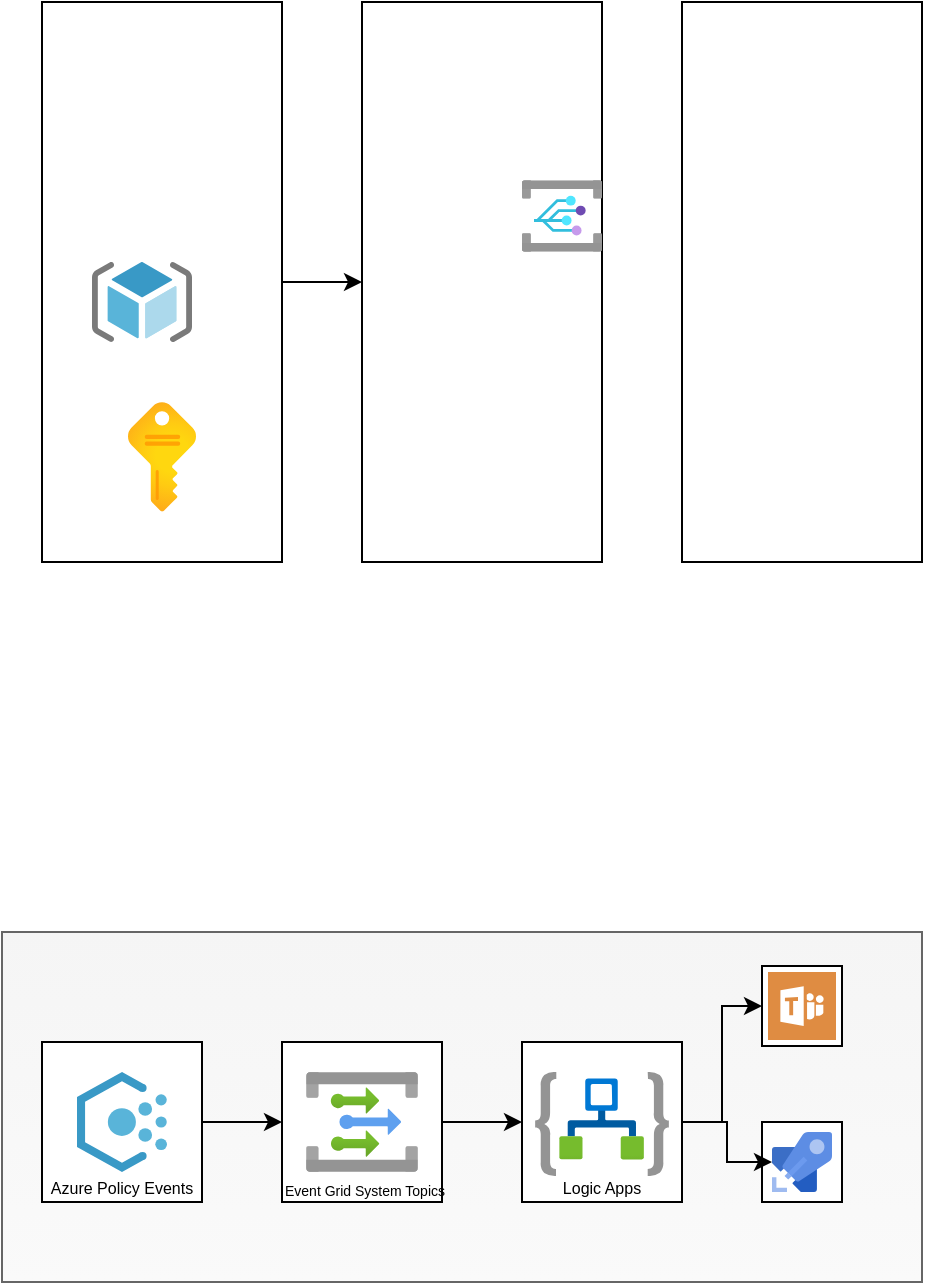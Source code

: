 <mxfile version="22.1.18" type="github">
  <diagram name="Page-1" id="4ATtiWjnrxQHAAU8MXNv">
    <mxGraphModel dx="818" dy="501" grid="1" gridSize="10" guides="1" tooltips="1" connect="1" arrows="1" fold="1" page="1" pageScale="1" pageWidth="827" pageHeight="1169" math="0" shadow="0">
      <root>
        <mxCell id="0" />
        <mxCell id="1" parent="0" />
        <mxCell id="-px85Gpe28mOgWc0AvZz-7" value="" style="edgeStyle=orthogonalEdgeStyle;rounded=0;orthogonalLoop=1;jettySize=auto;html=1;" parent="1" source="-px85Gpe28mOgWc0AvZz-1" target="-px85Gpe28mOgWc0AvZz-2" edge="1">
          <mxGeometry relative="1" as="geometry" />
        </mxCell>
        <mxCell id="-px85Gpe28mOgWc0AvZz-1" value="" style="rounded=0;whiteSpace=wrap;html=1;" parent="1" vertex="1">
          <mxGeometry x="240" y="120" width="120" height="280" as="geometry" />
        </mxCell>
        <mxCell id="-px85Gpe28mOgWc0AvZz-2" value="" style="rounded=0;whiteSpace=wrap;html=1;" parent="1" vertex="1">
          <mxGeometry x="400" y="120" width="120" height="280" as="geometry" />
        </mxCell>
        <mxCell id="-px85Gpe28mOgWc0AvZz-3" value="" style="rounded=0;whiteSpace=wrap;html=1;" parent="1" vertex="1">
          <mxGeometry x="560" y="120" width="120" height="280" as="geometry" />
        </mxCell>
        <mxCell id="-px85Gpe28mOgWc0AvZz-5" value="" style="image;sketch=0;aspect=fixed;html=1;points=[];align=center;fontSize=12;image=img/lib/mscae/ResourceGroup.svg;" parent="1" vertex="1">
          <mxGeometry x="265" y="250" width="50" height="40" as="geometry" />
        </mxCell>
        <mxCell id="-px85Gpe28mOgWc0AvZz-6" value="" style="image;aspect=fixed;html=1;points=[];align=center;fontSize=12;image=img/lib/azure2/general/Subscriptions.svg;" parent="1" vertex="1">
          <mxGeometry x="283" y="320" width="34" height="54.86" as="geometry" />
        </mxCell>
        <mxCell id="-px85Gpe28mOgWc0AvZz-8" value="" style="image;aspect=fixed;html=1;points=[];align=center;fontSize=12;image=img/lib/azure2/integration/Event_Grid_Subscriptions.svg;" parent="1" vertex="1">
          <mxGeometry x="480" y="209.09" width="40" height="35.82" as="geometry" />
        </mxCell>
        <mxCell id="-px85Gpe28mOgWc0AvZz-29" value="" style="rounded=0;whiteSpace=wrap;html=1;fillColor=#f5f5f5;fontColor=#333333;strokeColor=#666666;gradientColor=#FAFAFA;" parent="1" vertex="1">
          <mxGeometry x="220" y="585" width="460" height="175" as="geometry" />
        </mxCell>
        <mxCell id="-px85Gpe28mOgWc0AvZz-28" value="" style="group" parent="1" vertex="1" connectable="0">
          <mxGeometry x="235" y="602" width="405" height="126" as="geometry" />
        </mxCell>
        <mxCell id="-px85Gpe28mOgWc0AvZz-11" value="" style="rounded=0;whiteSpace=wrap;html=1;" parent="-px85Gpe28mOgWc0AvZz-28" vertex="1">
          <mxGeometry x="245" y="38" width="80" height="80" as="geometry" />
        </mxCell>
        <mxCell id="-px85Gpe28mOgWc0AvZz-21" style="edgeStyle=orthogonalEdgeStyle;rounded=0;orthogonalLoop=1;jettySize=auto;html=1;exitX=1;exitY=0.5;exitDx=0;exitDy=0;entryX=0;entryY=0.5;entryDx=0;entryDy=0;" parent="-px85Gpe28mOgWc0AvZz-28" source="-px85Gpe28mOgWc0AvZz-12" target="-px85Gpe28mOgWc0AvZz-11" edge="1">
          <mxGeometry relative="1" as="geometry" />
        </mxCell>
        <mxCell id="-px85Gpe28mOgWc0AvZz-12" value="" style="rounded=0;whiteSpace=wrap;html=1;" parent="-px85Gpe28mOgWc0AvZz-28" vertex="1">
          <mxGeometry x="125" y="38" width="80" height="80" as="geometry" />
        </mxCell>
        <mxCell id="-px85Gpe28mOgWc0AvZz-20" style="edgeStyle=orthogonalEdgeStyle;rounded=0;orthogonalLoop=1;jettySize=auto;html=1;exitX=1;exitY=0.5;exitDx=0;exitDy=0;entryX=0;entryY=0.5;entryDx=0;entryDy=0;" parent="-px85Gpe28mOgWc0AvZz-28" source="-px85Gpe28mOgWc0AvZz-13" target="-px85Gpe28mOgWc0AvZz-12" edge="1">
          <mxGeometry relative="1" as="geometry" />
        </mxCell>
        <mxCell id="-px85Gpe28mOgWc0AvZz-13" value="" style="rounded=0;whiteSpace=wrap;html=1;" parent="-px85Gpe28mOgWc0AvZz-28" vertex="1">
          <mxGeometry x="5" y="38" width="80" height="80" as="geometry" />
        </mxCell>
        <mxCell id="-px85Gpe28mOgWc0AvZz-4" value="" style="image;sketch=0;aspect=fixed;html=1;points=[];align=center;fontSize=12;image=img/lib/mscae/Policy.svg;" parent="-px85Gpe28mOgWc0AvZz-28" vertex="1">
          <mxGeometry x="22.5" y="53" width="45" height="50" as="geometry" />
        </mxCell>
        <mxCell id="-px85Gpe28mOgWc0AvZz-9" value="" style="image;aspect=fixed;html=1;points=[];align=center;fontSize=12;image=img/lib/azure2/integration/Event_Grid_Topics.svg;" parent="-px85Gpe28mOgWc0AvZz-28" vertex="1">
          <mxGeometry x="137.09" y="53" width="55.83" height="50" as="geometry" />
        </mxCell>
        <mxCell id="-px85Gpe28mOgWc0AvZz-10" value="" style="image;aspect=fixed;html=1;points=[];align=center;fontSize=12;image=img/lib/azure2/integration/Logic_Apps.svg;" parent="-px85Gpe28mOgWc0AvZz-28" vertex="1">
          <mxGeometry x="251.5" y="53" width="67" height="52" as="geometry" />
        </mxCell>
        <mxCell id="-px85Gpe28mOgWc0AvZz-14" value="" style="rounded=0;whiteSpace=wrap;html=1;" parent="-px85Gpe28mOgWc0AvZz-28" vertex="1">
          <mxGeometry x="365" width="40" height="40" as="geometry" />
        </mxCell>
        <mxCell id="-px85Gpe28mOgWc0AvZz-23" style="edgeStyle=orthogonalEdgeStyle;rounded=0;orthogonalLoop=1;jettySize=auto;html=1;exitX=1;exitY=0.5;exitDx=0;exitDy=0;entryX=0;entryY=0.5;entryDx=0;entryDy=0;" parent="-px85Gpe28mOgWc0AvZz-28" source="-px85Gpe28mOgWc0AvZz-11" target="-px85Gpe28mOgWc0AvZz-14" edge="1">
          <mxGeometry relative="1" as="geometry">
            <Array as="points">
              <mxPoint x="345" y="78" />
              <mxPoint x="345" y="20" />
            </Array>
          </mxGeometry>
        </mxCell>
        <mxCell id="-px85Gpe28mOgWc0AvZz-16" value="" style="rounded=0;whiteSpace=wrap;html=1;" parent="-px85Gpe28mOgWc0AvZz-28" vertex="1">
          <mxGeometry x="365" y="78" width="40" height="40" as="geometry" />
        </mxCell>
        <mxCell id="-px85Gpe28mOgWc0AvZz-17" value="" style="image;sketch=0;aspect=fixed;html=1;points=[];align=center;fontSize=12;image=img/lib/mscae/Azure_Pipelines.svg;" parent="-px85Gpe28mOgWc0AvZz-28" vertex="1">
          <mxGeometry x="370" y="83" width="30" height="30" as="geometry" />
        </mxCell>
        <mxCell id="-px85Gpe28mOgWc0AvZz-22" value="" style="edgeStyle=orthogonalEdgeStyle;rounded=0;orthogonalLoop=1;jettySize=auto;html=1;" parent="-px85Gpe28mOgWc0AvZz-28" source="-px85Gpe28mOgWc0AvZz-11" target="-px85Gpe28mOgWc0AvZz-17" edge="1">
          <mxGeometry relative="1" as="geometry" />
        </mxCell>
        <mxCell id="-px85Gpe28mOgWc0AvZz-18" value="" style="sketch=0;pointerEvents=1;shadow=0;dashed=0;html=1;strokeColor=none;fillColor=#DF8C42;labelPosition=center;verticalLabelPosition=bottom;verticalAlign=top;align=center;outlineConnect=0;shape=mxgraph.veeam2.microsoft_teams;" parent="-px85Gpe28mOgWc0AvZz-28" vertex="1">
          <mxGeometry x="368" y="3" width="34" height="34" as="geometry" />
        </mxCell>
        <mxCell id="-px85Gpe28mOgWc0AvZz-24" value="&lt;font style=&quot;font-size: 8px;&quot;&gt;Azure Policy Events&lt;/font&gt;" style="text;html=1;strokeColor=none;fillColor=none;align=center;verticalAlign=middle;whiteSpace=wrap;rounded=0;" parent="-px85Gpe28mOgWc0AvZz-28" vertex="1">
          <mxGeometry y="95" width="90" height="30" as="geometry" />
        </mxCell>
        <mxCell id="-px85Gpe28mOgWc0AvZz-25" value="&lt;font style=&quot;font-size: 7px;&quot;&gt;Event Grid System Topics&lt;/font&gt;" style="text;html=1;strokeColor=none;fillColor=none;align=center;verticalAlign=middle;whiteSpace=wrap;rounded=0;" parent="-px85Gpe28mOgWc0AvZz-28" vertex="1">
          <mxGeometry x="124" y="96" width="85" height="30" as="geometry" />
        </mxCell>
        <mxCell id="-px85Gpe28mOgWc0AvZz-26" value="&lt;span style=&quot;font-size: 8px;&quot;&gt;Logic Apps&lt;/span&gt;" style="text;html=1;strokeColor=none;fillColor=none;align=center;verticalAlign=middle;whiteSpace=wrap;rounded=0;" parent="-px85Gpe28mOgWc0AvZz-28" vertex="1">
          <mxGeometry x="240" y="95" width="90" height="30" as="geometry" />
        </mxCell>
      </root>
    </mxGraphModel>
  </diagram>
</mxfile>
